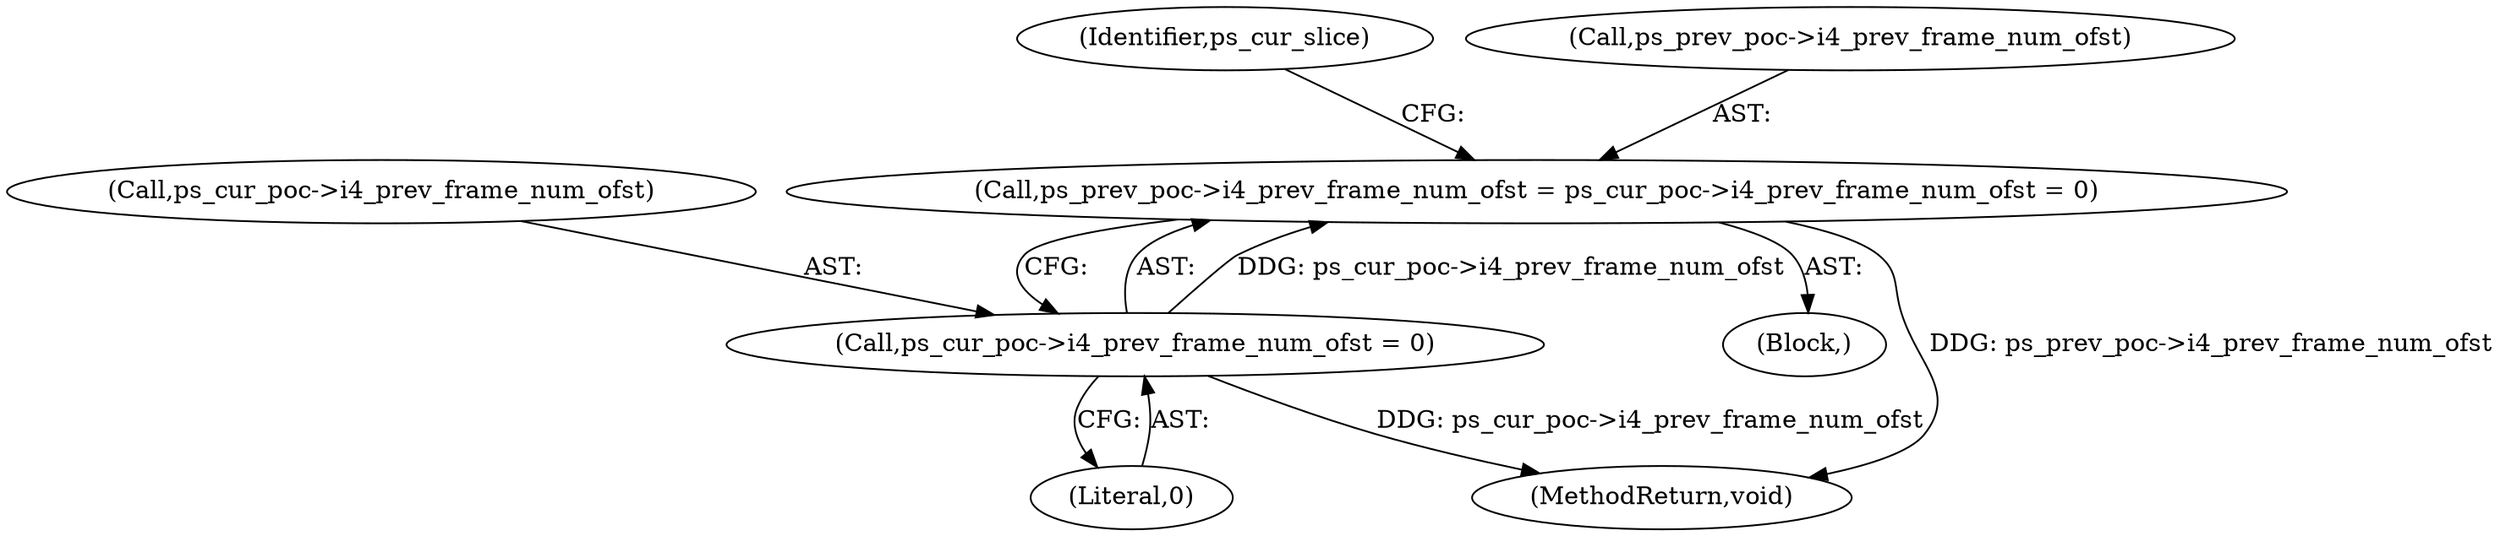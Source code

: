 digraph "0_Android_ecf6c7ce6d5a22d52160698aab44fc234c63291a@pointer" {
"1000607" [label="(Call,ps_prev_poc->i4_prev_frame_num_ofst = ps_cur_poc->i4_prev_frame_num_ofst = 0)"];
"1000611" [label="(Call,ps_cur_poc->i4_prev_frame_num_ofst = 0)"];
"1000615" [label="(Literal,0)"];
"1000607" [label="(Call,ps_prev_poc->i4_prev_frame_num_ofst = ps_cur_poc->i4_prev_frame_num_ofst = 0)"];
"1000611" [label="(Call,ps_cur_poc->i4_prev_frame_num_ofst = 0)"];
"1000612" [label="(Call,ps_cur_poc->i4_prev_frame_num_ofst)"];
"1000121" [label="(Block,)"];
"1000956" [label="(MethodReturn,void)"];
"1000618" [label="(Identifier,ps_cur_slice)"];
"1000608" [label="(Call,ps_prev_poc->i4_prev_frame_num_ofst)"];
"1000607" -> "1000121"  [label="AST: "];
"1000607" -> "1000611"  [label="CFG: "];
"1000608" -> "1000607"  [label="AST: "];
"1000611" -> "1000607"  [label="AST: "];
"1000618" -> "1000607"  [label="CFG: "];
"1000607" -> "1000956"  [label="DDG: ps_prev_poc->i4_prev_frame_num_ofst"];
"1000611" -> "1000607"  [label="DDG: ps_cur_poc->i4_prev_frame_num_ofst"];
"1000611" -> "1000615"  [label="CFG: "];
"1000612" -> "1000611"  [label="AST: "];
"1000615" -> "1000611"  [label="AST: "];
"1000611" -> "1000956"  [label="DDG: ps_cur_poc->i4_prev_frame_num_ofst"];
}
